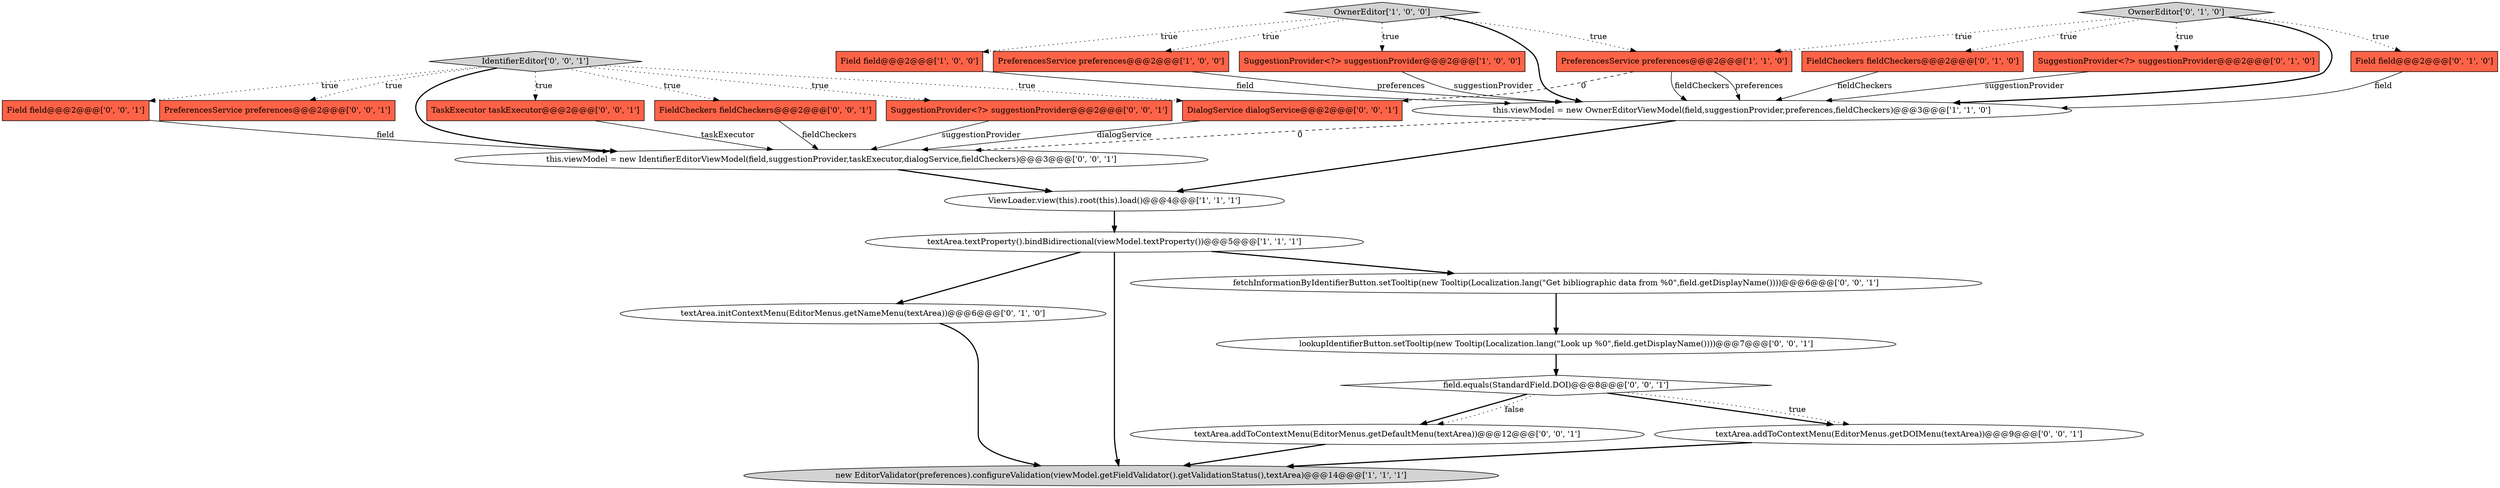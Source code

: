 digraph {
17 [style = filled, label = "IdentifierEditor['0', '0', '1']", fillcolor = lightgray, shape = diamond image = "AAA0AAABBB3BBB"];
7 [style = filled, label = "PreferencesService preferences@@@2@@@['1', '1', '0']", fillcolor = tomato, shape = box image = "AAA0AAABBB1BBB"];
24 [style = filled, label = "lookupIdentifierButton.setTooltip(new Tooltip(Localization.lang(\"Look up %0\",field.getDisplayName())))@@@7@@@['0', '0', '1']", fillcolor = white, shape = ellipse image = "AAA0AAABBB3BBB"];
25 [style = filled, label = "this.viewModel = new IdentifierEditorViewModel(field,suggestionProvider,taskExecutor,dialogService,fieldCheckers)@@@3@@@['0', '0', '1']", fillcolor = white, shape = ellipse image = "AAA0AAABBB3BBB"];
13 [style = filled, label = "FieldCheckers fieldCheckers@@@2@@@['0', '1', '0']", fillcolor = tomato, shape = box image = "AAA0AAABBB2BBB"];
19 [style = filled, label = "field.equals(StandardField.DOI)@@@8@@@['0', '0', '1']", fillcolor = white, shape = diamond image = "AAA0AAABBB3BBB"];
22 [style = filled, label = "FieldCheckers fieldCheckers@@@2@@@['0', '0', '1']", fillcolor = tomato, shape = box image = "AAA0AAABBB3BBB"];
16 [style = filled, label = "SuggestionProvider<?> suggestionProvider@@@2@@@['0', '0', '1']", fillcolor = tomato, shape = box image = "AAA0AAABBB3BBB"];
14 [style = filled, label = "PreferencesService preferences@@@2@@@['0', '0', '1']", fillcolor = tomato, shape = box image = "AAA0AAABBB3BBB"];
11 [style = filled, label = "textArea.initContextMenu(EditorMenus.getNameMenu(textArea))@@@6@@@['0', '1', '0']", fillcolor = white, shape = ellipse image = "AAA1AAABBB2BBB"];
3 [style = filled, label = "OwnerEditor['1', '0', '0']", fillcolor = lightgray, shape = diamond image = "AAA0AAABBB1BBB"];
9 [style = filled, label = "SuggestionProvider<?> suggestionProvider@@@2@@@['0', '1', '0']", fillcolor = tomato, shape = box image = "AAA0AAABBB2BBB"];
0 [style = filled, label = "ViewLoader.view(this).root(this).load()@@@4@@@['1', '1', '1']", fillcolor = white, shape = ellipse image = "AAA0AAABBB1BBB"];
1 [style = filled, label = "new EditorValidator(preferences).configureValidation(viewModel.getFieldValidator().getValidationStatus(),textArea)@@@14@@@['1', '1', '1']", fillcolor = lightgray, shape = ellipse image = "AAA0AAABBB1BBB"];
18 [style = filled, label = "Field field@@@2@@@['0', '0', '1']", fillcolor = tomato, shape = box image = "AAA0AAABBB3BBB"];
26 [style = filled, label = "fetchInformationByIdentifierButton.setTooltip(new Tooltip(Localization.lang(\"Get bibliographic data from %0\",field.getDisplayName())))@@@6@@@['0', '0', '1']", fillcolor = white, shape = ellipse image = "AAA0AAABBB3BBB"];
23 [style = filled, label = "DialogService dialogService@@@2@@@['0', '0', '1']", fillcolor = tomato, shape = box image = "AAA0AAABBB3BBB"];
5 [style = filled, label = "Field field@@@2@@@['1', '0', '0']", fillcolor = tomato, shape = box image = "AAA0AAABBB1BBB"];
6 [style = filled, label = "textArea.textProperty().bindBidirectional(viewModel.textProperty())@@@5@@@['1', '1', '1']", fillcolor = white, shape = ellipse image = "AAA0AAABBB1BBB"];
15 [style = filled, label = "TaskExecutor taskExecutor@@@2@@@['0', '0', '1']", fillcolor = tomato, shape = box image = "AAA0AAABBB3BBB"];
4 [style = filled, label = "PreferencesService preferences@@@2@@@['1', '0', '0']", fillcolor = tomato, shape = box image = "AAA0AAABBB1BBB"];
21 [style = filled, label = "textArea.addToContextMenu(EditorMenus.getDefaultMenu(textArea))@@@12@@@['0', '0', '1']", fillcolor = white, shape = ellipse image = "AAA0AAABBB3BBB"];
2 [style = filled, label = "SuggestionProvider<?> suggestionProvider@@@2@@@['1', '0', '0']", fillcolor = tomato, shape = box image = "AAA0AAABBB1BBB"];
12 [style = filled, label = "OwnerEditor['0', '1', '0']", fillcolor = lightgray, shape = diamond image = "AAA0AAABBB2BBB"];
20 [style = filled, label = "textArea.addToContextMenu(EditorMenus.getDOIMenu(textArea))@@@9@@@['0', '0', '1']", fillcolor = white, shape = ellipse image = "AAA0AAABBB3BBB"];
8 [style = filled, label = "this.viewModel = new OwnerEditorViewModel(field,suggestionProvider,preferences,fieldCheckers)@@@3@@@['1', '1', '0']", fillcolor = white, shape = ellipse image = "AAA0AAABBB1BBB"];
10 [style = filled, label = "Field field@@@2@@@['0', '1', '0']", fillcolor = tomato, shape = box image = "AAA0AAABBB2BBB"];
0->6 [style = bold, label=""];
12->10 [style = dotted, label="true"];
12->7 [style = dotted, label="true"];
17->18 [style = dotted, label="true"];
26->24 [style = bold, label=""];
15->25 [style = solid, label="taskExecutor"];
17->14 [style = dotted, label="true"];
17->16 [style = dotted, label="true"];
8->0 [style = bold, label=""];
6->26 [style = bold, label=""];
9->8 [style = solid, label="suggestionProvider"];
19->20 [style = bold, label=""];
6->11 [style = bold, label=""];
5->8 [style = solid, label="field"];
8->25 [style = dashed, label="0"];
17->23 [style = dotted, label="true"];
12->13 [style = dotted, label="true"];
11->1 [style = bold, label=""];
2->8 [style = solid, label="suggestionProvider"];
7->8 [style = solid, label="fieldCheckers"];
20->1 [style = bold, label=""];
19->20 [style = dotted, label="true"];
7->8 [style = solid, label="preferences"];
22->25 [style = solid, label="fieldCheckers"];
19->21 [style = bold, label=""];
7->23 [style = dashed, label="0"];
17->15 [style = dotted, label="true"];
12->9 [style = dotted, label="true"];
3->4 [style = dotted, label="true"];
18->25 [style = solid, label="field"];
3->2 [style = dotted, label="true"];
3->8 [style = bold, label=""];
23->25 [style = solid, label="dialogService"];
16->25 [style = solid, label="suggestionProvider"];
25->0 [style = bold, label=""];
19->21 [style = dotted, label="false"];
24->19 [style = bold, label=""];
21->1 [style = bold, label=""];
17->22 [style = dotted, label="true"];
3->7 [style = dotted, label="true"];
3->5 [style = dotted, label="true"];
12->8 [style = bold, label=""];
4->8 [style = solid, label="preferences"];
6->1 [style = bold, label=""];
13->8 [style = solid, label="fieldCheckers"];
10->8 [style = solid, label="field"];
17->25 [style = bold, label=""];
}
